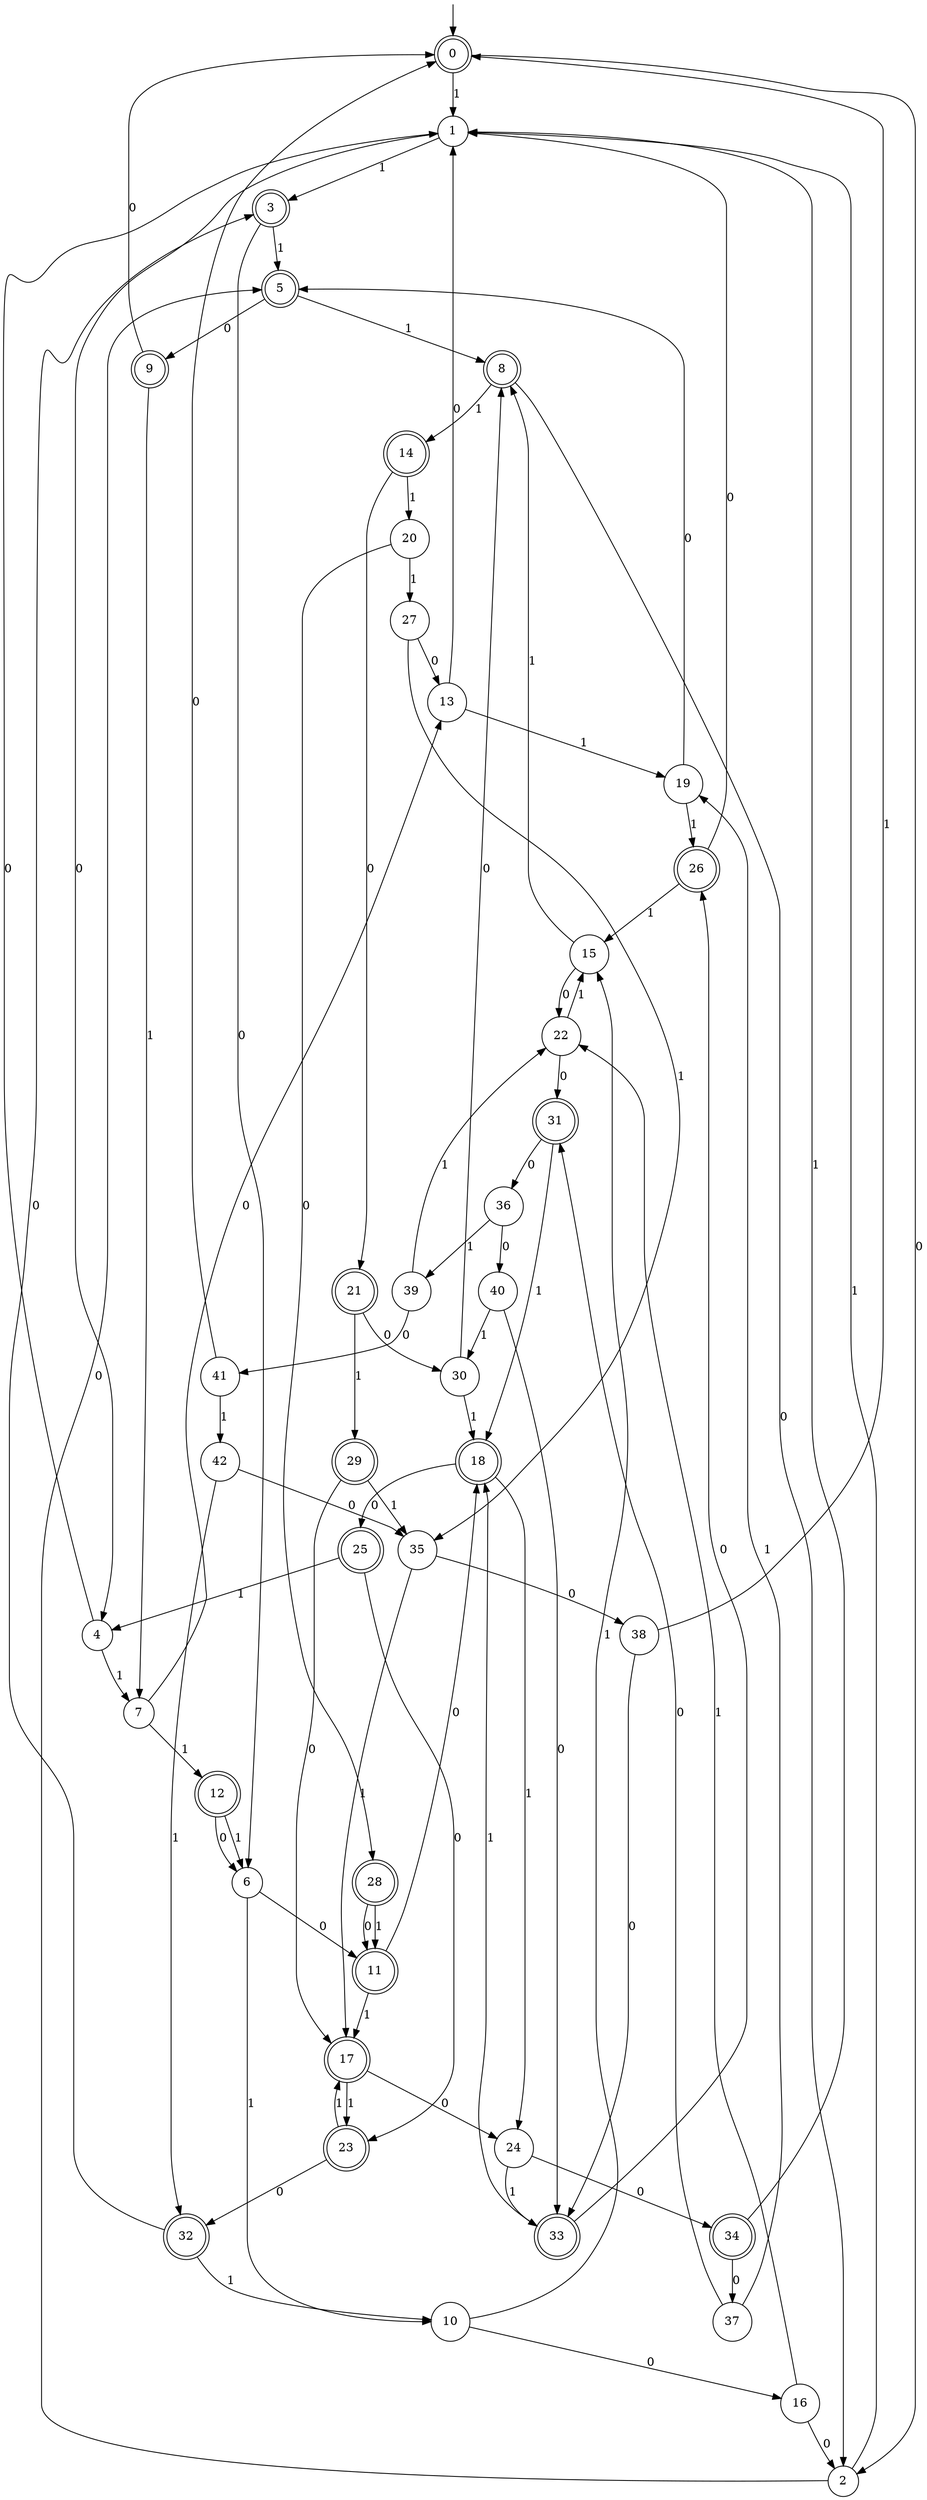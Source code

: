 digraph g {

	s0 [shape="doublecircle" label="0"];
	s1 [shape="circle" label="1"];
	s2 [shape="circle" label="2"];
	s3 [shape="doublecircle" label="3"];
	s4 [shape="circle" label="4"];
	s5 [shape="doublecircle" label="5"];
	s6 [shape="circle" label="6"];
	s7 [shape="circle" label="7"];
	s8 [shape="doublecircle" label="8"];
	s9 [shape="doublecircle" label="9"];
	s10 [shape="circle" label="10"];
	s11 [shape="doublecircle" label="11"];
	s12 [shape="doublecircle" label="12"];
	s13 [shape="circle" label="13"];
	s14 [shape="doublecircle" label="14"];
	s15 [shape="circle" label="15"];
	s16 [shape="circle" label="16"];
	s17 [shape="doublecircle" label="17"];
	s18 [shape="doublecircle" label="18"];
	s19 [shape="circle" label="19"];
	s20 [shape="circle" label="20"];
	s21 [shape="doublecircle" label="21"];
	s22 [shape="circle" label="22"];
	s23 [shape="doublecircle" label="23"];
	s24 [shape="circle" label="24"];
	s25 [shape="doublecircle" label="25"];
	s26 [shape="doublecircle" label="26"];
	s27 [shape="circle" label="27"];
	s28 [shape="doublecircle" label="28"];
	s29 [shape="doublecircle" label="29"];
	s30 [shape="circle" label="30"];
	s31 [shape="doublecircle" label="31"];
	s32 [shape="doublecircle" label="32"];
	s33 [shape="doublecircle" label="33"];
	s34 [shape="doublecircle" label="34"];
	s35 [shape="circle" label="35"];
	s36 [shape="circle" label="36"];
	s37 [shape="circle" label="37"];
	s38 [shape="circle" label="38"];
	s39 [shape="circle" label="39"];
	s40 [shape="circle" label="40"];
	s41 [shape="circle" label="41"];
	s42 [shape="circle" label="42"];
	s0 -> s1 [label="1"];
	s0 -> s2 [label="0"];
	s1 -> s3 [label="1"];
	s1 -> s4 [label="0"];
	s2 -> s1 [label="1"];
	s2 -> s5 [label="0"];
	s3 -> s5 [label="1"];
	s3 -> s6 [label="0"];
	s4 -> s7 [label="1"];
	s4 -> s1 [label="0"];
	s5 -> s8 [label="1"];
	s5 -> s9 [label="0"];
	s6 -> s10 [label="1"];
	s6 -> s11 [label="0"];
	s7 -> s12 [label="1"];
	s7 -> s13 [label="0"];
	s8 -> s14 [label="1"];
	s8 -> s2 [label="0"];
	s9 -> s7 [label="1"];
	s9 -> s0 [label="0"];
	s10 -> s15 [label="1"];
	s10 -> s16 [label="0"];
	s11 -> s17 [label="1"];
	s11 -> s18 [label="0"];
	s12 -> s6 [label="1"];
	s12 -> s6 [label="0"];
	s13 -> s19 [label="1"];
	s13 -> s1 [label="0"];
	s14 -> s20 [label="1"];
	s14 -> s21 [label="0"];
	s15 -> s8 [label="1"];
	s15 -> s22 [label="0"];
	s16 -> s22 [label="1"];
	s16 -> s2 [label="0"];
	s17 -> s23 [label="1"];
	s17 -> s24 [label="0"];
	s18 -> s24 [label="1"];
	s18 -> s25 [label="0"];
	s19 -> s26 [label="1"];
	s19 -> s5 [label="0"];
	s20 -> s27 [label="1"];
	s20 -> s28 [label="0"];
	s21 -> s29 [label="1"];
	s21 -> s30 [label="0"];
	s22 -> s15 [label="1"];
	s22 -> s31 [label="0"];
	s23 -> s17 [label="1"];
	s23 -> s32 [label="0"];
	s24 -> s33 [label="1"];
	s24 -> s34 [label="0"];
	s25 -> s4 [label="1"];
	s25 -> s23 [label="0"];
	s26 -> s15 [label="1"];
	s26 -> s1 [label="0"];
	s27 -> s35 [label="1"];
	s27 -> s13 [label="0"];
	s28 -> s11 [label="1"];
	s28 -> s11 [label="0"];
	s29 -> s35 [label="1"];
	s29 -> s17 [label="0"];
	s30 -> s18 [label="1"];
	s30 -> s8 [label="0"];
	s31 -> s18 [label="1"];
	s31 -> s36 [label="0"];
	s32 -> s10 [label="1"];
	s32 -> s3 [label="0"];
	s33 -> s18 [label="1"];
	s33 -> s26 [label="0"];
	s34 -> s1 [label="1"];
	s34 -> s37 [label="0"];
	s35 -> s17 [label="1"];
	s35 -> s38 [label="0"];
	s36 -> s39 [label="1"];
	s36 -> s40 [label="0"];
	s37 -> s19 [label="1"];
	s37 -> s31 [label="0"];
	s38 -> s0 [label="1"];
	s38 -> s33 [label="0"];
	s39 -> s22 [label="1"];
	s39 -> s41 [label="0"];
	s40 -> s30 [label="1"];
	s40 -> s33 [label="0"];
	s41 -> s42 [label="1"];
	s41 -> s0 [label="0"];
	s42 -> s32 [label="1"];
	s42 -> s35 [label="0"];

__start0 [label="" shape="none" width="0" height="0"];
__start0 -> s0;

}
